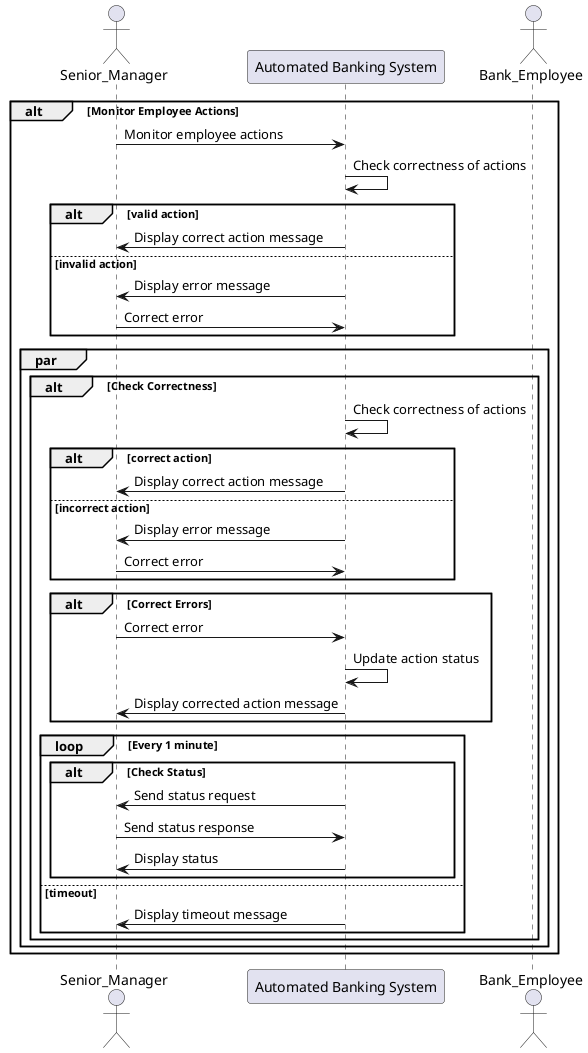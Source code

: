 @startuml 67
actor Senior_Manager as SM
participant "Automated Banking System" as ABS
actor Bank_Employee as BE
alt Monitor Employee Actions
SM -> ABS : Monitor employee actions
ABS -> ABS : Check correctness of actions
alt valid action
ABS -> SM : Display correct action message
else invalid action
ABS -> SM : Display error message
SM -> ABS : Correct error
end
par
alt Check Correctness
ABS -> ABS : Check correctness of actions
alt correct action
ABS -> SM : Display correct action message
else incorrect action
ABS -> SM : Display error message
SM -> ABS : Correct error
end
alt Correct Errors
SM -> ABS : Correct error
ABS -> ABS : Update action status
ABS -> SM : Display corrected action message
end
loop Every 1 minute
alt Check Status

ABS -> SM : Send status request
SM -> ABS : Send status response
ABS -> SM : Display status
end
else timeout
ABS -> SM : Display timeout message
end
end
end
end
@enduml